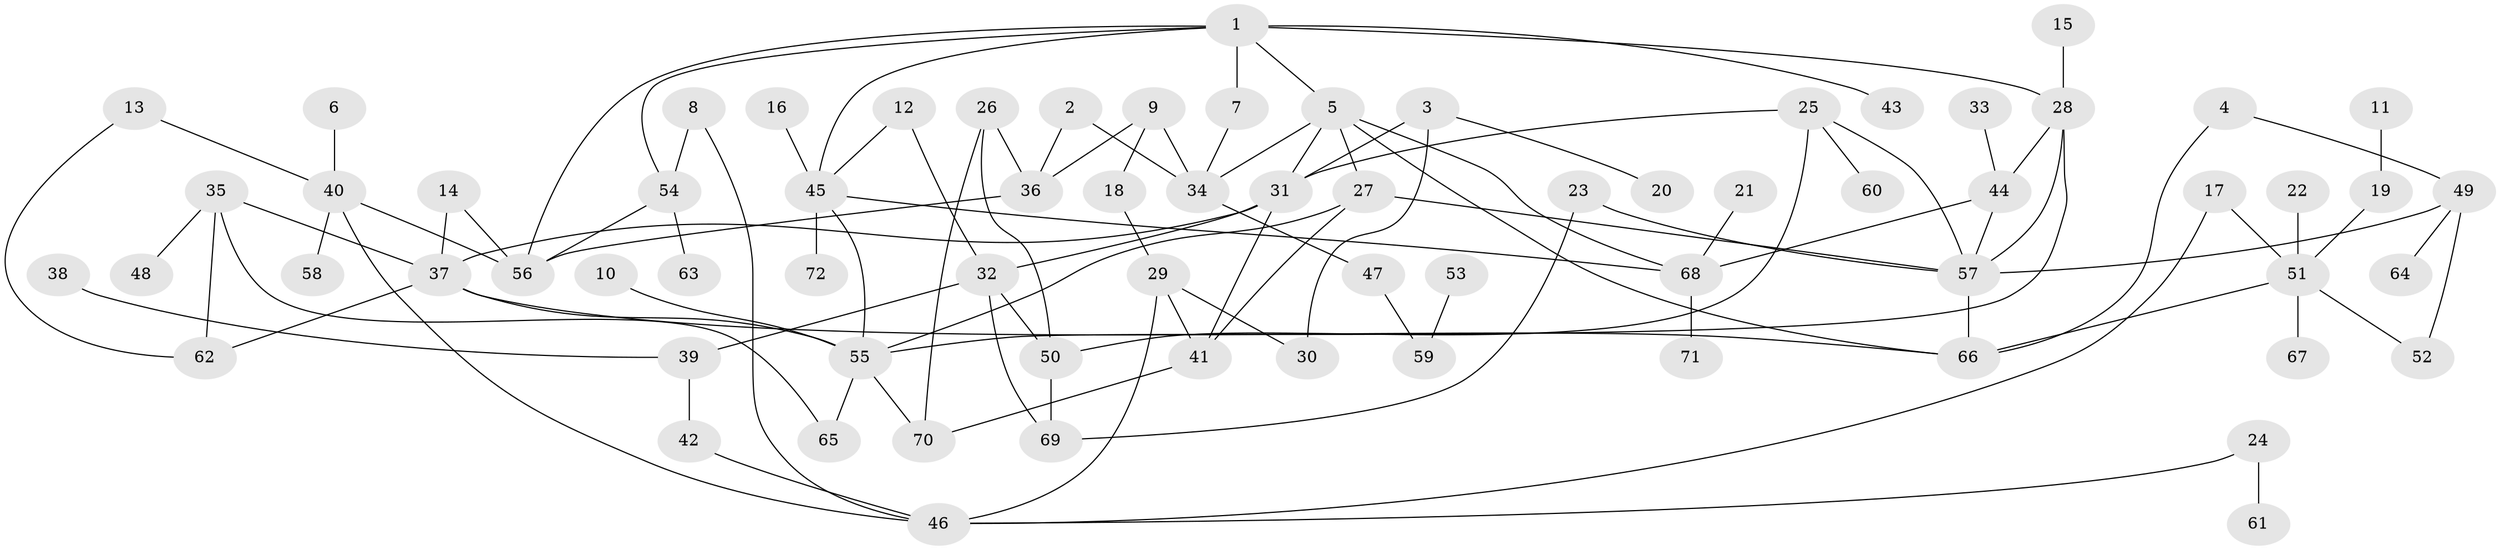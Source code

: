 // original degree distribution, {5: 0.0979020979020979, 4: 0.08391608391608392, 2: 0.3146853146853147, 3: 0.13986013986013987, 7: 0.013986013986013986, 6: 0.027972027972027972, 1: 0.32167832167832167}
// Generated by graph-tools (version 1.1) at 2025/25/03/09/25 03:25:36]
// undirected, 72 vertices, 105 edges
graph export_dot {
graph [start="1"]
  node [color=gray90,style=filled];
  1;
  2;
  3;
  4;
  5;
  6;
  7;
  8;
  9;
  10;
  11;
  12;
  13;
  14;
  15;
  16;
  17;
  18;
  19;
  20;
  21;
  22;
  23;
  24;
  25;
  26;
  27;
  28;
  29;
  30;
  31;
  32;
  33;
  34;
  35;
  36;
  37;
  38;
  39;
  40;
  41;
  42;
  43;
  44;
  45;
  46;
  47;
  48;
  49;
  50;
  51;
  52;
  53;
  54;
  55;
  56;
  57;
  58;
  59;
  60;
  61;
  62;
  63;
  64;
  65;
  66;
  67;
  68;
  69;
  70;
  71;
  72;
  1 -- 5 [weight=1.0];
  1 -- 7 [weight=1.0];
  1 -- 28 [weight=1.0];
  1 -- 43 [weight=1.0];
  1 -- 45 [weight=1.0];
  1 -- 54 [weight=1.0];
  1 -- 56 [weight=1.0];
  2 -- 34 [weight=1.0];
  2 -- 36 [weight=1.0];
  3 -- 20 [weight=1.0];
  3 -- 30 [weight=1.0];
  3 -- 31 [weight=1.0];
  4 -- 49 [weight=1.0];
  4 -- 66 [weight=1.0];
  5 -- 27 [weight=1.0];
  5 -- 31 [weight=1.0];
  5 -- 34 [weight=1.0];
  5 -- 66 [weight=1.0];
  5 -- 68 [weight=1.0];
  6 -- 40 [weight=1.0];
  7 -- 34 [weight=1.0];
  8 -- 46 [weight=1.0];
  8 -- 54 [weight=1.0];
  9 -- 18 [weight=1.0];
  9 -- 34 [weight=1.0];
  9 -- 36 [weight=1.0];
  10 -- 55 [weight=1.0];
  11 -- 19 [weight=1.0];
  12 -- 32 [weight=1.0];
  12 -- 45 [weight=1.0];
  13 -- 40 [weight=1.0];
  13 -- 62 [weight=1.0];
  14 -- 37 [weight=1.0];
  14 -- 56 [weight=1.0];
  15 -- 28 [weight=1.0];
  16 -- 45 [weight=1.0];
  17 -- 46 [weight=1.0];
  17 -- 51 [weight=1.0];
  18 -- 29 [weight=1.0];
  19 -- 51 [weight=1.0];
  21 -- 68 [weight=1.0];
  22 -- 51 [weight=1.0];
  23 -- 57 [weight=1.0];
  23 -- 69 [weight=1.0];
  24 -- 46 [weight=1.0];
  24 -- 61 [weight=1.0];
  25 -- 31 [weight=1.0];
  25 -- 50 [weight=1.0];
  25 -- 57 [weight=1.0];
  25 -- 60 [weight=1.0];
  26 -- 36 [weight=1.0];
  26 -- 50 [weight=1.0];
  26 -- 70 [weight=1.0];
  27 -- 41 [weight=1.0];
  27 -- 55 [weight=1.0];
  27 -- 57 [weight=1.0];
  28 -- 44 [weight=1.0];
  28 -- 55 [weight=1.0];
  28 -- 57 [weight=1.0];
  29 -- 30 [weight=1.0];
  29 -- 41 [weight=1.0];
  29 -- 46 [weight=1.0];
  31 -- 32 [weight=1.0];
  31 -- 37 [weight=1.0];
  31 -- 41 [weight=1.0];
  32 -- 39 [weight=1.0];
  32 -- 50 [weight=1.0];
  32 -- 69 [weight=1.0];
  33 -- 44 [weight=1.0];
  34 -- 47 [weight=1.0];
  35 -- 37 [weight=1.0];
  35 -- 48 [weight=1.0];
  35 -- 62 [weight=1.0];
  35 -- 65 [weight=1.0];
  36 -- 56 [weight=1.0];
  37 -- 55 [weight=1.0];
  37 -- 62 [weight=1.0];
  37 -- 66 [weight=1.0];
  38 -- 39 [weight=1.0];
  39 -- 42 [weight=1.0];
  40 -- 46 [weight=1.0];
  40 -- 56 [weight=1.0];
  40 -- 58 [weight=1.0];
  41 -- 70 [weight=1.0];
  42 -- 46 [weight=1.0];
  44 -- 57 [weight=1.0];
  44 -- 68 [weight=1.0];
  45 -- 55 [weight=1.0];
  45 -- 68 [weight=1.0];
  45 -- 72 [weight=1.0];
  47 -- 59 [weight=1.0];
  49 -- 52 [weight=1.0];
  49 -- 57 [weight=1.0];
  49 -- 64 [weight=1.0];
  50 -- 69 [weight=1.0];
  51 -- 52 [weight=1.0];
  51 -- 66 [weight=1.0];
  51 -- 67 [weight=1.0];
  53 -- 59 [weight=1.0];
  54 -- 56 [weight=1.0];
  54 -- 63 [weight=1.0];
  55 -- 65 [weight=1.0];
  55 -- 70 [weight=1.0];
  57 -- 66 [weight=1.0];
  68 -- 71 [weight=1.0];
}
